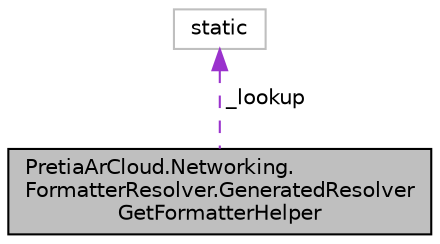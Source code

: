 digraph "PretiaArCloud.Networking.FormatterResolver.GeneratedResolverGetFormatterHelper"
{
 // LATEX_PDF_SIZE
  edge [fontname="Helvetica",fontsize="10",labelfontname="Helvetica",labelfontsize="10"];
  node [fontname="Helvetica",fontsize="10",shape=record];
  Node1 [label="PretiaArCloud.Networking.\lFormatterResolver.GeneratedResolver\lGetFormatterHelper",height=0.2,width=0.4,color="black", fillcolor="grey75", style="filled", fontcolor="black",tooltip=" "];
  Node2 -> Node1 [dir="back",color="darkorchid3",fontsize="10",style="dashed",label=" _lookup" ,fontname="Helvetica"];
  Node2 [label="static",height=0.2,width=0.4,color="grey75", fillcolor="white", style="filled",tooltip=" "];
}
